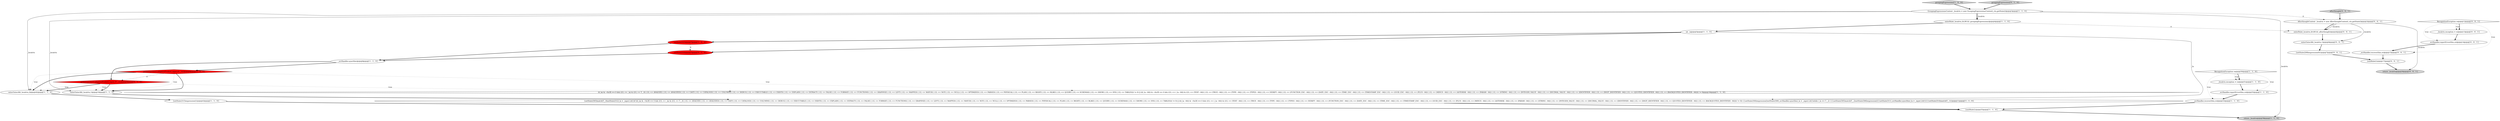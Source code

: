 digraph {
14 [style = filled, label = "int _la@@@5@@@['1', '1', '0']", fillcolor = white, shape = ellipse image = "AAA0AAABBB1BBB"];
29 [style = filled, label = "afterthought['0', '0', '1']", fillcolor = lightgray, shape = diamond image = "AAA0AAABBB3BBB"];
1 [style = filled, label = "return _localctx@@@58@@@['1', '1', '0']", fillcolor = lightgray, shape = ellipse image = "AAA0AAABBB1BBB"];
22 [style = filled, label = "_localctx.exception = re@@@13@@@['0', '0', '1']", fillcolor = white, shape = ellipse image = "AAA0AAABBB3BBB"];
26 [style = filled, label = "AfterthoughtContext _localctx = new AfterthoughtContext(_ctx,getState())@@@3@@@['0', '0', '1']", fillcolor = white, shape = ellipse image = "AAA0AAABBB3BBB"];
18 [style = filled, label = "setState(316)@@@7@@@['0', '1', '0']", fillcolor = red, shape = ellipse image = "AAA1AAABBB2BBB"];
2 [style = filled, label = "enterRule(_localctx,24,RULE_groupingExpressions)@@@4@@@['1', '1', '0']", fillcolor = white, shape = ellipse image = "AAA0AAABBB1BBB"];
24 [style = filled, label = "_errHandler.recover(this,re)@@@15@@@['0', '0', '1']", fillcolor = white, shape = ellipse image = "AAA0AAABBB3BBB"];
28 [style = filled, label = "{exitRule()}@@@17@@@['0', '0', '1']", fillcolor = white, shape = ellipse image = "AAA0AAABBB3BBB"];
13 [style = filled, label = "{exitRule()}@@@55@@@['1', '1', '0']", fillcolor = white, shape = ellipse image = "AAA0AAABBB1BBB"];
16 [style = filled, label = "getInterpreter().adaptivePredict(_input,41,_ctx)@@@9@@@['1', '0', '0']", fillcolor = red, shape = diamond image = "AAA1AAABBB1BBB"];
3 [style = filled, label = "groupingExpressions['1', '0', '0']", fillcolor = lightgray, shape = diamond image = "AAA0AAABBB1BBB"];
25 [style = filled, label = "return _localctx@@@20@@@['0', '0', '1']", fillcolor = lightgray, shape = ellipse image = "AAA0AAABBB3BBB"];
7 [style = filled, label = "_errHandler.reportError(this,re)@@@52@@@['1', '1', '0']", fillcolor = white, shape = ellipse image = "AAA0AAABBB1BBB"];
12 [style = filled, label = "_errHandler.sync(this)@@@8@@@['1', '1', '0']", fillcolor = white, shape = ellipse image = "AAA0AAABBB1BBB"];
4 [style = filled, label = "enterOuterAlt(_localctx,1)@@@10@@@['1', '1', '0']", fillcolor = white, shape = ellipse image = "AAA0AAABBB1BBB"];
9 [style = filled, label = "_errHandler.recover(this,re)@@@53@@@['1', '1', '0']", fillcolor = white, shape = ellipse image = "AAA0AAABBB1BBB"];
10 [style = filled, label = "setState(323)@@@7@@@['1', '0', '0']", fillcolor = red, shape = ellipse image = "AAA1AAABBB1BBB"];
19 [style = filled, label = "getInterpreter().adaptivePredict(_input,37,_ctx)@@@9@@@['0', '1', '0']", fillcolor = red, shape = diamond image = "AAA1AAABBB2BBB"];
20 [style = filled, label = "groupingExpressions['0', '1', '0']", fillcolor = lightgray, shape = diamond image = "AAA0AAABBB2BBB"];
23 [style = filled, label = "enterRule(_localctx,20,RULE_afterthought)@@@4@@@['0', '0', '1']", fillcolor = white, shape = ellipse image = "AAA0AAABBB3BBB"];
5 [style = filled, label = "{setState(315)expression()}@@@43@@@['1', '1', '0']", fillcolor = white, shape = ellipse image = "AAA0AAABBB1BBB"];
31 [style = filled, label = "RecognitionException re@@@12@@@['0', '0', '1']", fillcolor = white, shape = diamond image = "AAA0AAABBB3BBB"];
6 [style = filled, label = "(((_la) & ~0x3f) == 0 && ((1L << _la) & ((1L << T__0) | (1L << ANALYZE) | (1L << ANALYZED) | (1L << CAST) | (1L << CATALOGS) | (1L << COLUMNS) | (1L << DEBUG) | (1L << EXECUTABLE) | (1L << EXISTS) | (1L << EXPLAIN) | (1L << EXTRACT) | (1L << FALSE) | (1L << FORMAT) | (1L << FUNCTIONS) | (1L << GRAPHVIZ) | (1L << LEFT) | (1L << MAPPED) | (1L << MATCH) | (1L << NOT) | (1L << NULL) | (1L << OPTIMIZED) | (1L << PARSED) | (1L << PHYSICAL) | (1L << PLAN) | (1L << RIGHT) | (1L << RLIKE) | (1L << QUERY) | (1L << SCHEMAS) | (1L << SHOW) | (1L << SYS) | (1L << TABLES))) != 0) || ((((_la - 64)) & ~0x3f) == 0 && ((1L << (_la - 64)) & ((1L << (TEXT - 64)) | (1L << (TRUE - 64)) | (1L << (TYPE - 64)) | (1L << (TYPES - 64)) | (1L << (VERIFY - 64)) | (1L << (FUNCTION_ESC - 64)) | (1L << (DATE_ESC - 64)) | (1L << (TIME_ESC - 64)) | (1L << (TIMESTAMP_ESC - 64)) | (1L << (GUID_ESC - 64)) | (1L << (PLUS - 64)) | (1L << (MINUS - 64)) | (1L << (ASTERISK - 64)) | (1L << (PARAM - 64)) | (1L << (STRING - 64)) | (1L << (INTEGER_VALUE - 64)) | (1L << (DECIMAL_VALUE - 64)) | (1L << (IDENTIFIER - 64)) | (1L << (DIGIT_IDENTIFIER - 64)) | (1L << (QUOTED_IDENTIFIER - 64)) | (1L << (BACKQUOTED_IDENTIFIER - 64)))) != 0)@@@16@@@['1', '1', '0']", fillcolor = white, shape = diamond image = "AAA0AAABBB1BBB"];
17 [style = filled, label = "RecognitionException re@@@50@@@['1', '1', '0']", fillcolor = white, shape = diamond image = "AAA0AAABBB1BBB"];
11 [style = filled, label = "{setState(303)match(T__0)setState(312)_la = _input.LA(1)if ((((_la) & ~0x3f) == 0 && ((1L << _la) & ((1L << T__0) | (1L << ANALYZE) | (1L << ANALYZED) | (1L << CAST) | (1L << CATALOGS) | (1L << COLUMNS) | (1L << DEBUG) | (1L << EXECUTABLE) | (1L << EXISTS) | (1L << EXPLAIN) | (1L << EXTRACT) | (1L << FALSE) | (1L << FORMAT) | (1L << FUNCTIONS) | (1L << GRAPHVIZ) | (1L << LEFT) | (1L << MAPPED) | (1L << MATCH) | (1L << NOT) | (1L << NULL) | (1L << OPTIMIZED) | (1L << PARSED) | (1L << PHYSICAL) | (1L << PLAN) | (1L << RIGHT) | (1L << RLIKE) | (1L << QUERY) | (1L << SCHEMAS) | (1L << SHOW) | (1L << SYS) | (1L << TABLES))) != 0) || ((((_la - 64)) & ~0x3f) == 0 && ((1L << (_la - 64)) & ((1L << (TEXT - 64)) | (1L << (TRUE - 64)) | (1L << (TYPE - 64)) | (1L << (TYPES - 64)) | (1L << (VERIFY - 64)) | (1L << (FUNCTION_ESC - 64)) | (1L << (DATE_ESC - 64)) | (1L << (TIME_ESC - 64)) | (1L << (TIMESTAMP_ESC - 64)) | (1L << (GUID_ESC - 64)) | (1L << (PLUS - 64)) | (1L << (MINUS - 64)) | (1L << (ASTERISK - 64)) | (1L << (PARAM - 64)) | (1L << (STRING - 64)) | (1L << (INTEGER_VALUE - 64)) | (1L << (DECIMAL_VALUE - 64)) | (1L << (IDENTIFIER - 64)) | (1L << (DIGIT_IDENTIFIER - 64)) | (1L << (QUOTED_IDENTIFIER - 64)) | (1L << (BACKQUOTED_IDENTIFIER - 64)))) != 0)) {{setState(304)expression()setState(309)_errHandler.sync(this)_la = _input.LA(1)while (_la == T__2) {{{setState(305)match(T__2)setState(306)expression()}}setState(311)_errHandler.sync(this)_la = _input.LA(1)}}}setState(314)match(T__1)}@@@11@@@['1', '1', '0']", fillcolor = white, shape = ellipse image = "AAA0AAABBB1BBB"];
8 [style = filled, label = "enterOuterAlt(_localctx,2)@@@42@@@['1', '1', '0']", fillcolor = white, shape = ellipse image = "AAA0AAABBB1BBB"];
27 [style = filled, label = "enterOuterAlt(_localctx,1)@@@6@@@['0', '0', '1']", fillcolor = white, shape = ellipse image = "AAA0AAABBB3BBB"];
15 [style = filled, label = "_localctx.exception = re@@@51@@@['1', '1', '0']", fillcolor = white, shape = ellipse image = "AAA0AAABBB1BBB"];
21 [style = filled, label = "_errHandler.reportError(this,re)@@@14@@@['0', '0', '1']", fillcolor = white, shape = ellipse image = "AAA0AAABBB3BBB"];
0 [style = filled, label = "GroupingExpressionsContext _localctx = new GroupingExpressionsContext(_ctx,getState())@@@3@@@['1', '1', '0']", fillcolor = white, shape = ellipse image = "AAA0AAABBB1BBB"];
30 [style = filled, label = "{setState(208)expression(0)}@@@7@@@['0', '0', '1']", fillcolor = white, shape = ellipse image = "AAA0AAABBB3BBB"];
2->23 [style = dashed, label="0"];
24->28 [style = bold, label=""];
16->8 [style = dotted, label="true"];
31->22 [style = dotted, label="true"];
26->27 [style = solid, label="_localctx"];
31->22 [style = bold, label=""];
15->7 [style = bold, label=""];
23->27 [style = bold, label=""];
16->8 [style = bold, label=""];
16->19 [style = dashed, label="0"];
27->30 [style = bold, label=""];
0->2 [style = bold, label=""];
20->0 [style = bold, label=""];
18->12 [style = bold, label=""];
22->21 [style = bold, label=""];
14->10 [style = bold, label=""];
0->26 [style = dashed, label="0"];
21->24 [style = bold, label=""];
12->16 [style = bold, label=""];
16->4 [style = dotted, label="true"];
19->8 [style = dotted, label="true"];
26->23 [style = solid, label="_localctx"];
13->1 [style = bold, label=""];
3->0 [style = bold, label=""];
19->8 [style = bold, label=""];
0->8 [style = solid, label="_localctx"];
29->26 [style = bold, label=""];
7->9 [style = bold, label=""];
31->21 [style = dotted, label="true"];
30->28 [style = bold, label=""];
17->15 [style = dotted, label="true"];
8->5 [style = bold, label=""];
19->4 [style = dotted, label="true"];
10->12 [style = bold, label=""];
14->11 [style = solid, label="_la"];
5->13 [style = bold, label=""];
26->23 [style = bold, label=""];
11->13 [style = bold, label=""];
2->14 [style = bold, label=""];
0->4 [style = solid, label="_localctx"];
17->9 [style = dotted, label="true"];
17->15 [style = bold, label=""];
9->13 [style = bold, label=""];
28->25 [style = bold, label=""];
14->18 [style = bold, label=""];
17->7 [style = dotted, label="true"];
19->6 [style = dotted, label="true"];
0->1 [style = solid, label="_localctx"];
19->4 [style = bold, label=""];
31->24 [style = dotted, label="true"];
16->4 [style = bold, label=""];
12->19 [style = bold, label=""];
4->11 [style = bold, label=""];
26->25 [style = solid, label="_localctx"];
10->18 [style = dashed, label="0"];
16->6 [style = dotted, label="true"];
0->2 [style = solid, label="_localctx"];
}
